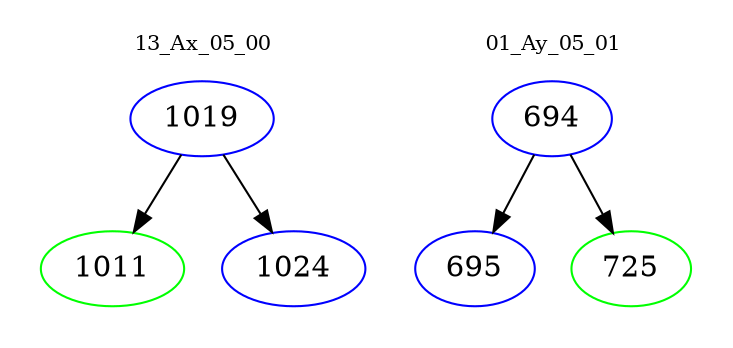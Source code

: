 digraph{
subgraph cluster_0 {
color = white
label = "13_Ax_05_00";
fontsize=10;
T0_1019 [label="1019", color="blue"]
T0_1019 -> T0_1011 [color="black"]
T0_1011 [label="1011", color="green"]
T0_1019 -> T0_1024 [color="black"]
T0_1024 [label="1024", color="blue"]
}
subgraph cluster_1 {
color = white
label = "01_Ay_05_01";
fontsize=10;
T1_694 [label="694", color="blue"]
T1_694 -> T1_695 [color="black"]
T1_695 [label="695", color="blue"]
T1_694 -> T1_725 [color="black"]
T1_725 [label="725", color="green"]
}
}
